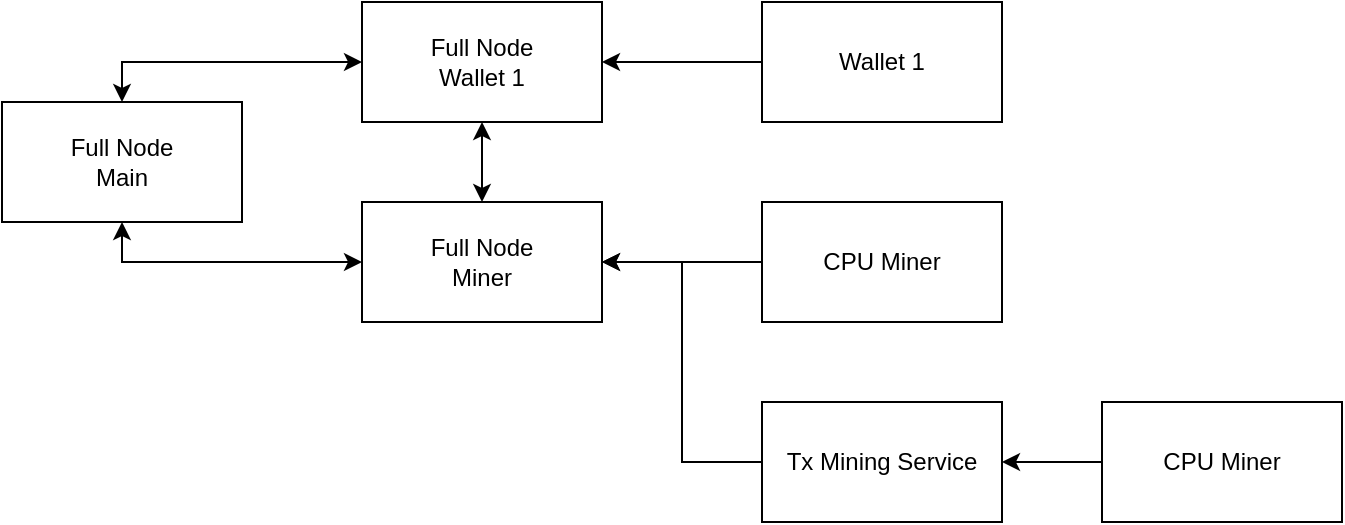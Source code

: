 <mxfile>
    <diagram id="D-cRJEiSjpqTg3IAq6my" name="Page-1">
        <mxGraphModel dx="813" dy="605" grid="1" gridSize="10" guides="1" tooltips="1" connect="1" arrows="1" fold="1" page="1" pageScale="1" pageWidth="850" pageHeight="1100" background="#FFFFFF" math="0" shadow="0">
            <root>
                <mxCell id="0"/>
                <mxCell id="1" parent="0"/>
                <mxCell id="2KP0c55gx7lBGWxXmche-1" value="Full Node&lt;br&gt;Main" style="rounded=0;whiteSpace=wrap;html=1;" parent="1" vertex="1">
                    <mxGeometry x="90" y="190" width="120" height="60" as="geometry"/>
                </mxCell>
                <mxCell id="2KP0c55gx7lBGWxXmche-15" style="edgeStyle=orthogonalEdgeStyle;rounded=0;orthogonalLoop=1;jettySize=auto;html=1;entryX=0.5;entryY=0;entryDx=0;entryDy=0;startArrow=classic;startFill=1;" parent="1" source="2KP0c55gx7lBGWxXmche-2" target="2KP0c55gx7lBGWxXmche-1" edge="1">
                    <mxGeometry relative="1" as="geometry"/>
                </mxCell>
                <mxCell id="2KP0c55gx7lBGWxXmche-2" value="Full Node&lt;br&gt;Wallet 1" style="rounded=0;whiteSpace=wrap;html=1;" parent="1" vertex="1">
                    <mxGeometry x="270" y="140" width="120" height="60" as="geometry"/>
                </mxCell>
                <mxCell id="2KP0c55gx7lBGWxXmche-18" value="" style="edgeStyle=orthogonalEdgeStyle;rounded=0;orthogonalLoop=1;jettySize=auto;html=1;startArrow=classic;startFill=1;exitX=0.5;exitY=1;exitDx=0;exitDy=0;" parent="1" source="2KP0c55gx7lBGWxXmche-2" target="2KP0c55gx7lBGWxXmche-7" edge="1">
                    <mxGeometry relative="1" as="geometry">
                        <mxPoint x="330" y="200" as="sourcePoint"/>
                    </mxGeometry>
                </mxCell>
                <mxCell id="2KP0c55gx7lBGWxXmche-22" style="edgeStyle=orthogonalEdgeStyle;rounded=0;orthogonalLoop=1;jettySize=auto;html=1;entryX=1;entryY=0.5;entryDx=0;entryDy=0;startArrow=none;startFill=0;" parent="1" source="2KP0c55gx7lBGWxXmche-4" target="2KP0c55gx7lBGWxXmche-7" edge="1">
                    <mxGeometry relative="1" as="geometry"/>
                </mxCell>
                <mxCell id="2KP0c55gx7lBGWxXmche-4" value="Tx Mining Service" style="rounded=0;whiteSpace=wrap;html=1;" parent="1" vertex="1">
                    <mxGeometry x="470" y="340" width="120" height="60" as="geometry"/>
                </mxCell>
                <mxCell id="2KP0c55gx7lBGWxXmche-6" value="" style="edgeStyle=orthogonalEdgeStyle;rounded=0;orthogonalLoop=1;jettySize=auto;html=1;" parent="1" source="2KP0c55gx7lBGWxXmche-5" target="2KP0c55gx7lBGWxXmche-4" edge="1">
                    <mxGeometry relative="1" as="geometry"/>
                </mxCell>
                <mxCell id="2KP0c55gx7lBGWxXmche-5" value="CPU Miner" style="rounded=0;whiteSpace=wrap;html=1;" parent="1" vertex="1">
                    <mxGeometry x="640" y="340" width="120" height="60" as="geometry"/>
                </mxCell>
                <mxCell id="2KP0c55gx7lBGWxXmche-19" style="edgeStyle=orthogonalEdgeStyle;rounded=0;orthogonalLoop=1;jettySize=auto;html=1;entryX=0.5;entryY=1;entryDx=0;entryDy=0;startArrow=classic;startFill=1;" parent="1" source="2KP0c55gx7lBGWxXmche-7" target="2KP0c55gx7lBGWxXmche-1" edge="1">
                    <mxGeometry relative="1" as="geometry"/>
                </mxCell>
                <mxCell id="2KP0c55gx7lBGWxXmche-7" value="Full Node&lt;br&gt;Miner" style="rounded=0;whiteSpace=wrap;html=1;" parent="1" vertex="1">
                    <mxGeometry x="270" y="240" width="120" height="60" as="geometry"/>
                </mxCell>
                <mxCell id="2KP0c55gx7lBGWxXmche-9" value="" style="edgeStyle=orthogonalEdgeStyle;rounded=0;orthogonalLoop=1;jettySize=auto;html=1;" parent="1" source="2KP0c55gx7lBGWxXmche-8" target="2KP0c55gx7lBGWxXmche-7" edge="1">
                    <mxGeometry relative="1" as="geometry"/>
                </mxCell>
                <mxCell id="2KP0c55gx7lBGWxXmche-8" value="CPU Miner" style="rounded=0;whiteSpace=wrap;html=1;" parent="1" vertex="1">
                    <mxGeometry x="470" y="240" width="120" height="60" as="geometry"/>
                </mxCell>
                <mxCell id="2KP0c55gx7lBGWxXmche-13" value="" style="edgeStyle=orthogonalEdgeStyle;rounded=0;orthogonalLoop=1;jettySize=auto;html=1;" parent="1" source="2KP0c55gx7lBGWxXmche-10" target="2KP0c55gx7lBGWxXmche-2" edge="1">
                    <mxGeometry relative="1" as="geometry"/>
                </mxCell>
                <mxCell id="2KP0c55gx7lBGWxXmche-10" value="Wallet 1" style="rounded=0;whiteSpace=wrap;html=1;" parent="1" vertex="1">
                    <mxGeometry x="470" y="140" width="120" height="60" as="geometry"/>
                </mxCell>
            </root>
        </mxGraphModel>
    </diagram>
</mxfile>